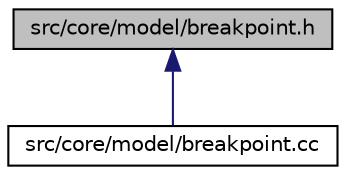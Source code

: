 digraph "src/core/model/breakpoint.h"
{
 // LATEX_PDF_SIZE
  edge [fontname="Helvetica",fontsize="10",labelfontname="Helvetica",labelfontsize="10"];
  node [fontname="Helvetica",fontsize="10",shape=record];
  Node1 [label="src/core/model/breakpoint.h",height=0.2,width=0.4,color="black", fillcolor="grey75", style="filled", fontcolor="black",tooltip="NS_BREAKPOINT() macro definition and ns3::BreakpointFallback function declaration."];
  Node1 -> Node2 [dir="back",color="midnightblue",fontsize="10",style="solid",fontname="Helvetica"];
  Node2 [label="src/core/model/breakpoint.cc",height=0.2,width=0.4,color="black", fillcolor="white", style="filled",URL="$breakpoint_8cc.html",tooltip="ns3::BreakpointFallback function implementation."];
}
